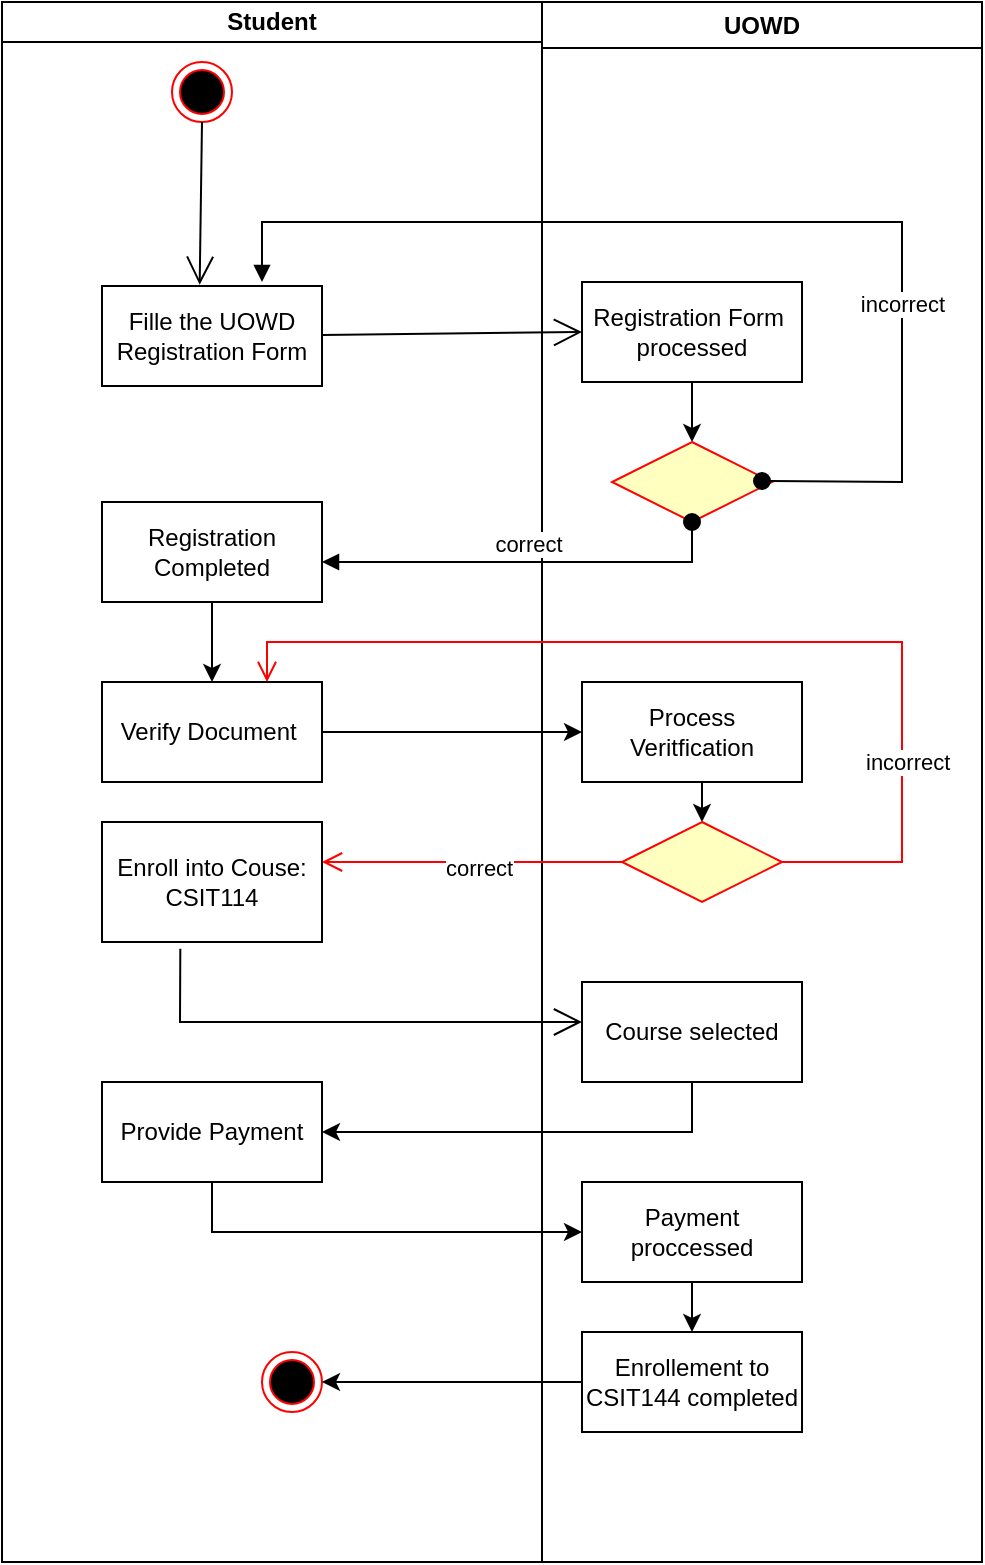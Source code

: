 <mxfile version="24.7.17">
  <diagram name="Page-1" id="WGmEbtBzu8gzEWu7FZJn">
    <mxGraphModel dx="1036" dy="1706" grid="1" gridSize="10" guides="1" tooltips="1" connect="1" arrows="1" fold="1" page="1" pageScale="1" pageWidth="850" pageHeight="1100" math="0" shadow="0">
      <root>
        <mxCell id="0" />
        <mxCell id="1" parent="0" />
        <mxCell id="69WwMVChP6z_j2u__Eiu-1" value="Student" style="swimlane;whiteSpace=wrap;html=1;startSize=20;" vertex="1" parent="1">
          <mxGeometry x="110" y="-540" width="270" height="780" as="geometry" />
        </mxCell>
        <mxCell id="69WwMVChP6z_j2u__Eiu-6" value="" style="ellipse;html=1;shape=endState;fillColor=#000000;strokeColor=#ff0000;" vertex="1" parent="69WwMVChP6z_j2u__Eiu-1">
          <mxGeometry x="85" y="30" width="30" height="30" as="geometry" />
        </mxCell>
        <mxCell id="69WwMVChP6z_j2u__Eiu-9" value="Fille the UOWD Registration Form" style="html=1;whiteSpace=wrap;" vertex="1" parent="69WwMVChP6z_j2u__Eiu-1">
          <mxGeometry x="50" y="142" width="110" height="50" as="geometry" />
        </mxCell>
        <mxCell id="69WwMVChP6z_j2u__Eiu-13" value="Registration Completed" style="html=1;whiteSpace=wrap;" vertex="1" parent="69WwMVChP6z_j2u__Eiu-1">
          <mxGeometry x="50" y="250" width="110" height="50" as="geometry" />
        </mxCell>
        <mxCell id="69WwMVChP6z_j2u__Eiu-8" value="" style="endArrow=open;endFill=1;endSize=12;html=1;rounded=0;exitX=0.5;exitY=1;exitDx=0;exitDy=0;entryX=0.444;entryY=-0.012;entryDx=0;entryDy=0;entryPerimeter=0;" edge="1" parent="69WwMVChP6z_j2u__Eiu-1" source="69WwMVChP6z_j2u__Eiu-6" target="69WwMVChP6z_j2u__Eiu-9">
          <mxGeometry width="160" relative="1" as="geometry">
            <mxPoint x="290" y="120" as="sourcePoint" />
            <mxPoint x="100" y="110" as="targetPoint" />
          </mxGeometry>
        </mxCell>
        <mxCell id="69WwMVChP6z_j2u__Eiu-26" value="" style="endArrow=open;endFill=1;endSize=12;html=1;rounded=0;entryX=0;entryY=0.5;entryDx=0;entryDy=0;" edge="1" parent="69WwMVChP6z_j2u__Eiu-1" target="69WwMVChP6z_j2u__Eiu-11">
          <mxGeometry width="160" relative="1" as="geometry">
            <mxPoint x="160" y="166.5" as="sourcePoint" />
            <mxPoint x="320" y="166.5" as="targetPoint" />
          </mxGeometry>
        </mxCell>
        <mxCell id="69WwMVChP6z_j2u__Eiu-38" value="Enroll into Couse:&lt;div&gt;CSIT114&lt;/div&gt;" style="html=1;whiteSpace=wrap;" vertex="1" parent="69WwMVChP6z_j2u__Eiu-1">
          <mxGeometry x="50" y="410" width="110" height="60" as="geometry" />
        </mxCell>
        <mxCell id="69WwMVChP6z_j2u__Eiu-40" value="" style="endArrow=open;endFill=1;endSize=12;html=1;rounded=0;exitX=0.356;exitY=1.057;exitDx=0;exitDy=0;exitPerimeter=0;" edge="1" parent="69WwMVChP6z_j2u__Eiu-1" source="69WwMVChP6z_j2u__Eiu-38">
          <mxGeometry width="160" relative="1" as="geometry">
            <mxPoint x="85" y="510" as="sourcePoint" />
            <mxPoint x="290" y="510" as="targetPoint" />
            <Array as="points">
              <mxPoint x="89" y="510" />
            </Array>
          </mxGeometry>
        </mxCell>
        <mxCell id="69WwMVChP6z_j2u__Eiu-43" value="Provide Payment" style="html=1;whiteSpace=wrap;" vertex="1" parent="69WwMVChP6z_j2u__Eiu-1">
          <mxGeometry x="50" y="540" width="110" height="50" as="geometry" />
        </mxCell>
        <mxCell id="69WwMVChP6z_j2u__Eiu-31" value="Verify Document&amp;nbsp;" style="html=1;whiteSpace=wrap;" vertex="1" parent="69WwMVChP6z_j2u__Eiu-1">
          <mxGeometry x="50" y="340" width="110" height="50" as="geometry" />
        </mxCell>
        <mxCell id="69WwMVChP6z_j2u__Eiu-30" style="edgeStyle=orthogonalEdgeStyle;rounded=0;orthogonalLoop=1;jettySize=auto;html=1;exitX=0.5;exitY=1;exitDx=0;exitDy=0;" edge="1" parent="69WwMVChP6z_j2u__Eiu-1" source="69WwMVChP6z_j2u__Eiu-13" target="69WwMVChP6z_j2u__Eiu-31">
          <mxGeometry relative="1" as="geometry">
            <mxPoint x="105" y="340" as="targetPoint" />
          </mxGeometry>
        </mxCell>
        <mxCell id="69WwMVChP6z_j2u__Eiu-50" value="" style="ellipse;html=1;shape=endState;fillColor=#000000;strokeColor=#ff0000;" vertex="1" parent="69WwMVChP6z_j2u__Eiu-1">
          <mxGeometry x="130" y="675" width="30" height="30" as="geometry" />
        </mxCell>
        <mxCell id="69WwMVChP6z_j2u__Eiu-2" value="UOWD" style="swimlane;html=1;whiteSpace=wrap;fontFamily=Helvetica;" vertex="1" parent="1">
          <mxGeometry x="380" y="-540" width="220" height="780" as="geometry">
            <mxRectangle x="90" y="110" width="140" height="30" as="alternateBounds" />
          </mxGeometry>
        </mxCell>
        <mxCell id="69WwMVChP6z_j2u__Eiu-27" style="edgeStyle=orthogonalEdgeStyle;rounded=0;orthogonalLoop=1;jettySize=auto;html=1;exitX=0.5;exitY=1;exitDx=0;exitDy=0;" edge="1" parent="69WwMVChP6z_j2u__Eiu-2" source="69WwMVChP6z_j2u__Eiu-11" target="69WwMVChP6z_j2u__Eiu-18">
          <mxGeometry relative="1" as="geometry" />
        </mxCell>
        <mxCell id="69WwMVChP6z_j2u__Eiu-11" value="Registration Form&amp;nbsp;&lt;div&gt;processed&lt;/div&gt;" style="html=1;whiteSpace=wrap;" vertex="1" parent="69WwMVChP6z_j2u__Eiu-2">
          <mxGeometry x="20" y="140" width="110" height="50" as="geometry" />
        </mxCell>
        <mxCell id="69WwMVChP6z_j2u__Eiu-18" value="" style="rhombus;whiteSpace=wrap;html=1;fontColor=#000000;fillColor=#ffffc0;strokeColor=#ff0000;" vertex="1" parent="69WwMVChP6z_j2u__Eiu-2">
          <mxGeometry x="35" y="220" width="80" height="40" as="geometry" />
        </mxCell>
        <mxCell id="69WwMVChP6z_j2u__Eiu-29" value="incorrect" style="html=1;verticalAlign=bottom;startArrow=oval;startFill=1;endArrow=block;startSize=8;curved=0;rounded=0;" edge="1" parent="69WwMVChP6z_j2u__Eiu-2">
          <mxGeometry x="-0.455" width="60" relative="1" as="geometry">
            <mxPoint x="110" y="239.5" as="sourcePoint" />
            <mxPoint x="-140" y="140" as="targetPoint" />
            <Array as="points">
              <mxPoint x="180" y="240" />
              <mxPoint x="180" y="180" />
              <mxPoint x="180" y="110" />
              <mxPoint x="-140" y="110" />
            </Array>
            <mxPoint as="offset" />
          </mxGeometry>
        </mxCell>
        <mxCell id="69WwMVChP6z_j2u__Eiu-39" style="edgeStyle=orthogonalEdgeStyle;rounded=0;orthogonalLoop=1;jettySize=auto;html=1;exitX=0.5;exitY=1;exitDx=0;exitDy=0;entryX=0.5;entryY=0;entryDx=0;entryDy=0;" edge="1" parent="69WwMVChP6z_j2u__Eiu-2" source="69WwMVChP6z_j2u__Eiu-33" target="69WwMVChP6z_j2u__Eiu-34">
          <mxGeometry relative="1" as="geometry" />
        </mxCell>
        <mxCell id="69WwMVChP6z_j2u__Eiu-33" value="Process Veritfication" style="html=1;whiteSpace=wrap;" vertex="1" parent="69WwMVChP6z_j2u__Eiu-2">
          <mxGeometry x="20" y="340" width="110" height="50" as="geometry" />
        </mxCell>
        <mxCell id="69WwMVChP6z_j2u__Eiu-34" value="" style="rhombus;whiteSpace=wrap;html=1;fontColor=#000000;fillColor=#ffffc0;strokeColor=#ff0000;" vertex="1" parent="69WwMVChP6z_j2u__Eiu-2">
          <mxGeometry x="40" y="410" width="80" height="40" as="geometry" />
        </mxCell>
        <mxCell id="69WwMVChP6z_j2u__Eiu-36" value="correct" style="edgeStyle=orthogonalEdgeStyle;html=1;align=left;verticalAlign=top;endArrow=open;endSize=8;strokeColor=#ff0000;rounded=0;" edge="1" source="69WwMVChP6z_j2u__Eiu-34" parent="69WwMVChP6z_j2u__Eiu-2">
          <mxGeometry x="0.2" y="-10" relative="1" as="geometry">
            <mxPoint x="-110" y="430" as="targetPoint" />
            <Array as="points">
              <mxPoint y="430" />
              <mxPoint y="430" />
            </Array>
            <mxPoint as="offset" />
          </mxGeometry>
        </mxCell>
        <mxCell id="69WwMVChP6z_j2u__Eiu-41" value="Course selected" style="html=1;whiteSpace=wrap;" vertex="1" parent="69WwMVChP6z_j2u__Eiu-2">
          <mxGeometry x="20" y="490" width="110" height="50" as="geometry" />
        </mxCell>
        <mxCell id="69WwMVChP6z_j2u__Eiu-45" value="Payment proccessed" style="html=1;whiteSpace=wrap;" vertex="1" parent="69WwMVChP6z_j2u__Eiu-2">
          <mxGeometry x="20" y="590" width="110" height="50" as="geometry" />
        </mxCell>
        <mxCell id="69WwMVChP6z_j2u__Eiu-22" value="correct" style="html=1;verticalAlign=bottom;startArrow=oval;startFill=1;endArrow=block;startSize=8;curved=0;rounded=0;exitX=0.5;exitY=1;exitDx=0;exitDy=0;" edge="1" parent="1" source="69WwMVChP6z_j2u__Eiu-18">
          <mxGeometry width="60" relative="1" as="geometry">
            <mxPoint x="450" y="-250" as="sourcePoint" />
            <mxPoint x="270" y="-260" as="targetPoint" />
            <Array as="points">
              <mxPoint x="455" y="-280" />
              <mxPoint x="455" y="-260" />
              <mxPoint x="380" y="-260" />
              <mxPoint x="330" y="-260" />
              <mxPoint x="300" y="-260" />
              <mxPoint x="270" y="-260" />
            </Array>
          </mxGeometry>
        </mxCell>
        <mxCell id="69WwMVChP6z_j2u__Eiu-35" value="incorrect" style="edgeStyle=orthogonalEdgeStyle;html=1;align=left;verticalAlign=bottom;endArrow=open;endSize=8;strokeColor=#ff0000;rounded=0;entryX=0.75;entryY=0;entryDx=0;entryDy=0;exitX=1;exitY=0.5;exitDx=0;exitDy=0;" edge="1" source="69WwMVChP6z_j2u__Eiu-34" parent="1" target="69WwMVChP6z_j2u__Eiu-31">
          <mxGeometry x="-0.602" y="20" relative="1" as="geometry">
            <mxPoint x="600" y="-130" as="targetPoint" />
            <Array as="points">
              <mxPoint x="560" y="-110" />
              <mxPoint x="560" y="-220" />
              <mxPoint x="243" y="-220" />
            </Array>
            <mxPoint as="offset" />
          </mxGeometry>
        </mxCell>
        <mxCell id="69WwMVChP6z_j2u__Eiu-42" style="edgeStyle=orthogonalEdgeStyle;rounded=0;orthogonalLoop=1;jettySize=auto;html=1;exitX=0.5;exitY=1;exitDx=0;exitDy=0;" edge="1" parent="1" source="69WwMVChP6z_j2u__Eiu-41" target="69WwMVChP6z_j2u__Eiu-43">
          <mxGeometry relative="1" as="geometry">
            <mxPoint x="280" y="50" as="targetPoint" />
          </mxGeometry>
        </mxCell>
        <mxCell id="69WwMVChP6z_j2u__Eiu-32" style="edgeStyle=orthogonalEdgeStyle;rounded=0;orthogonalLoop=1;jettySize=auto;html=1;exitX=1;exitY=0.5;exitDx=0;exitDy=0;entryX=0;entryY=0.5;entryDx=0;entryDy=0;" edge="1" parent="1" source="69WwMVChP6z_j2u__Eiu-31" target="69WwMVChP6z_j2u__Eiu-33">
          <mxGeometry relative="1" as="geometry">
            <mxPoint x="400" y="-200" as="targetPoint" />
            <Array as="points">
              <mxPoint x="370" y="-175" />
              <mxPoint x="370" y="-175" />
            </Array>
          </mxGeometry>
        </mxCell>
        <mxCell id="69WwMVChP6z_j2u__Eiu-44" style="edgeStyle=orthogonalEdgeStyle;rounded=0;orthogonalLoop=1;jettySize=auto;html=1;exitX=0.5;exitY=1;exitDx=0;exitDy=0;" edge="1" parent="1" source="69WwMVChP6z_j2u__Eiu-43" target="69WwMVChP6z_j2u__Eiu-45">
          <mxGeometry relative="1" as="geometry">
            <mxPoint x="400" y="60" as="targetPoint" />
          </mxGeometry>
        </mxCell>
        <mxCell id="69WwMVChP6z_j2u__Eiu-49" style="edgeStyle=orthogonalEdgeStyle;rounded=0;orthogonalLoop=1;jettySize=auto;html=1;exitX=0;exitY=0.5;exitDx=0;exitDy=0;" edge="1" parent="1" source="69WwMVChP6z_j2u__Eiu-48">
          <mxGeometry relative="1" as="geometry">
            <mxPoint x="270" y="150" as="targetPoint" />
          </mxGeometry>
        </mxCell>
        <mxCell id="69WwMVChP6z_j2u__Eiu-48" value="Enrollement to CSIT144 completed" style="html=1;whiteSpace=wrap;" vertex="1" parent="1">
          <mxGeometry x="400" y="125" width="110" height="50" as="geometry" />
        </mxCell>
        <mxCell id="69WwMVChP6z_j2u__Eiu-47" style="edgeStyle=orthogonalEdgeStyle;rounded=0;orthogonalLoop=1;jettySize=auto;html=1;exitX=0.5;exitY=1;exitDx=0;exitDy=0;" edge="1" parent="1" source="69WwMVChP6z_j2u__Eiu-45" target="69WwMVChP6z_j2u__Eiu-48">
          <mxGeometry relative="1" as="geometry">
            <mxPoint x="455" y="150" as="targetPoint" />
          </mxGeometry>
        </mxCell>
      </root>
    </mxGraphModel>
  </diagram>
</mxfile>

